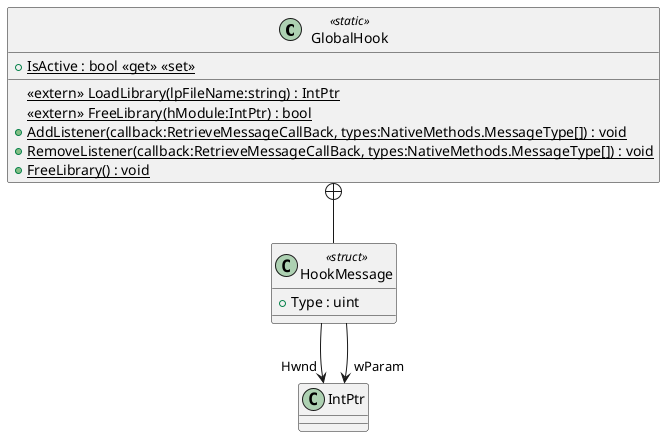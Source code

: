 @startuml
class GlobalHook <<static>> {
    + {static} IsActive : bool <<get>> <<set>>
    {static} <<extern>> LoadLibrary(lpFileName:string) : IntPtr
    {static} <<extern>> FreeLibrary(hModule:IntPtr) : bool
    + {static} AddListener(callback:RetrieveMessageCallBack, types:NativeMethods.MessageType[]) : void
    + {static} RemoveListener(callback:RetrieveMessageCallBack, types:NativeMethods.MessageType[]) : void
    + {static} FreeLibrary() : void
}
class HookMessage <<struct>> {
    + Type : uint
}
GlobalHook +-- HookMessage
HookMessage --> "Hwnd" IntPtr
HookMessage --> "wParam" IntPtr
@enduml
